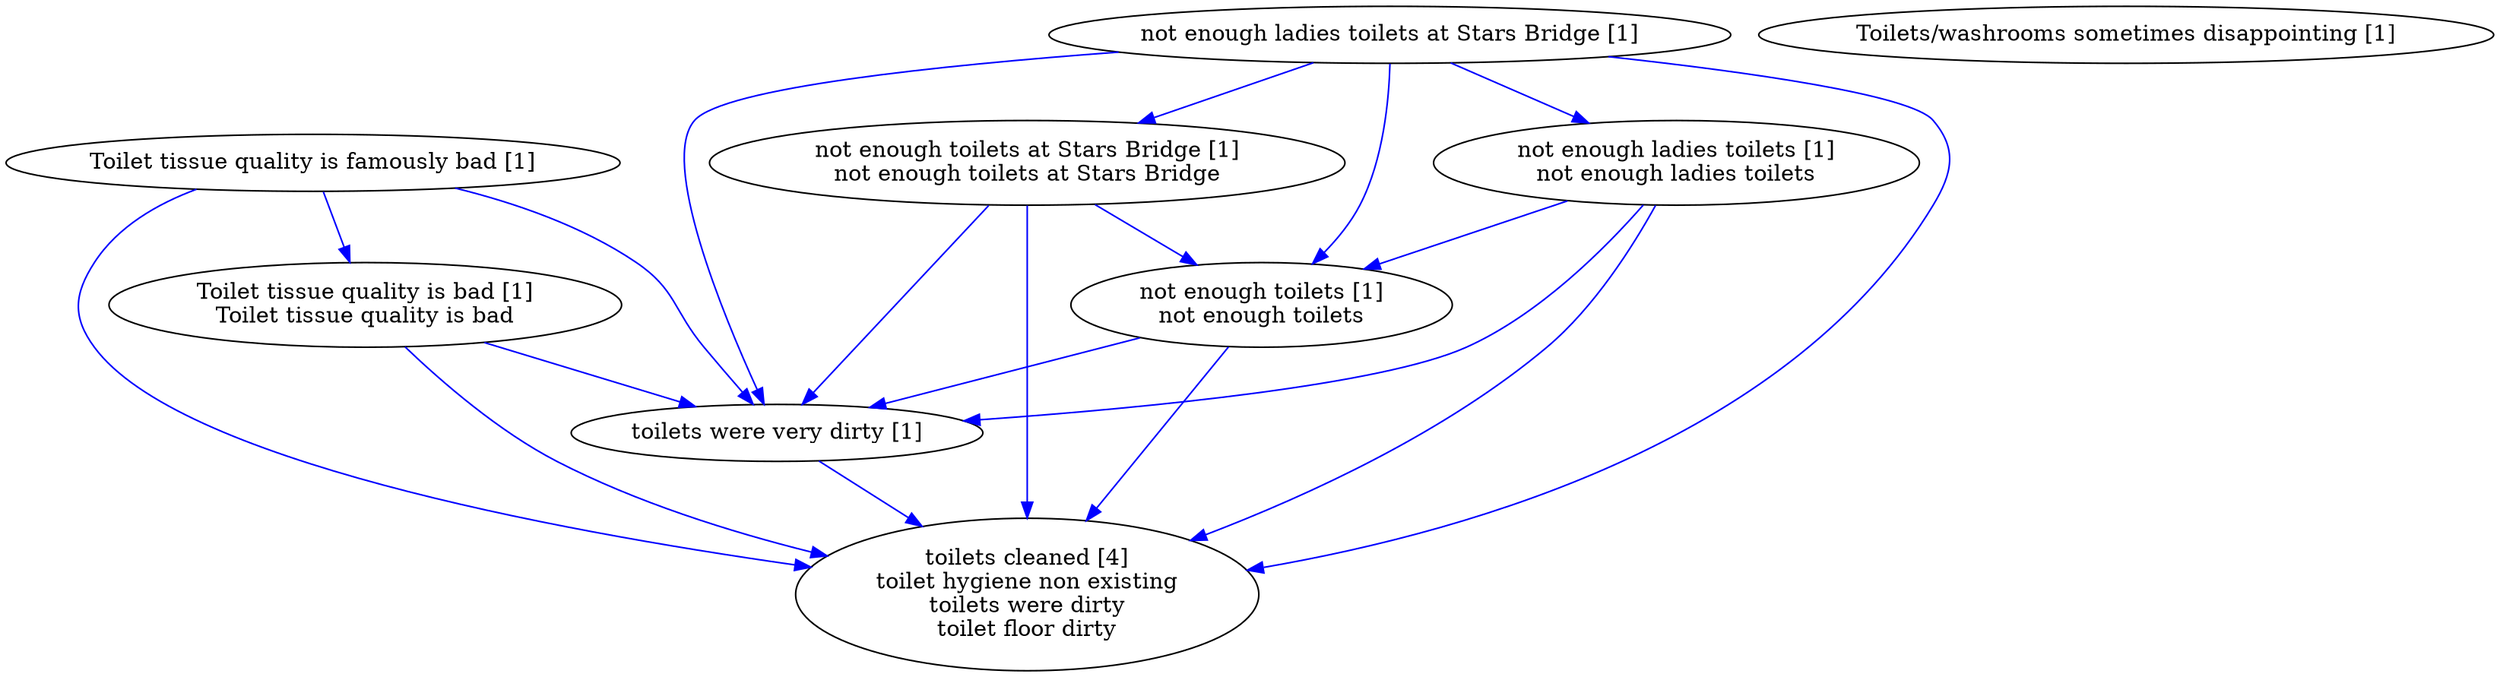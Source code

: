 digraph collapsedGraph {
"toilets cleaned [4]\ntoilet hygiene non existing\ntoilets were dirty\ntoilet floor dirty""Toilet tissue quality is famously bad [1]""Toilet tissue quality is bad [1]\nToilet tissue quality is bad""Toilets/washrooms sometimes disappointing [1]""not enough ladies toilets at Stars Bridge [1]""not enough toilets at Stars Bridge [1]\nnot enough toilets at Stars Bridge""not enough toilets [1]\nnot enough toilets""not enough ladies toilets [1]\nnot enough ladies toilets""toilets were very dirty [1]""Toilet tissue quality is famously bad [1]" -> "toilets cleaned [4]\ntoilet hygiene non existing\ntoilets were dirty\ntoilet floor dirty" [color=blue]
"not enough ladies toilets at Stars Bridge [1]" -> "toilets cleaned [4]\ntoilet hygiene non existing\ntoilets were dirty\ntoilet floor dirty" [color=blue]
"Toilet tissue quality is bad [1]\nToilet tissue quality is bad" -> "toilets were very dirty [1]" [color=blue]
"Toilet tissue quality is bad [1]\nToilet tissue quality is bad" -> "toilets cleaned [4]\ntoilet hygiene non existing\ntoilets were dirty\ntoilet floor dirty" [color=blue]
"not enough ladies toilets [1]\nnot enough ladies toilets" -> "toilets cleaned [4]\ntoilet hygiene non existing\ntoilets were dirty\ntoilet floor dirty" [color=blue]
"not enough ladies toilets [1]\nnot enough ladies toilets" -> "toilets were very dirty [1]" [color=blue]
"toilets were very dirty [1]" -> "toilets cleaned [4]\ntoilet hygiene non existing\ntoilets were dirty\ntoilet floor dirty" [color=blue]
"not enough toilets [1]\nnot enough toilets" -> "toilets cleaned [4]\ntoilet hygiene non existing\ntoilets were dirty\ntoilet floor dirty" [color=blue]
"not enough ladies toilets at Stars Bridge [1]" -> "toilets were very dirty [1]" [color=blue]
"Toilet tissue quality is famously bad [1]" -> "toilets were very dirty [1]" [color=blue]
"not enough toilets at Stars Bridge [1]\nnot enough toilets at Stars Bridge" -> "toilets were very dirty [1]" [color=blue]
"not enough toilets at Stars Bridge [1]\nnot enough toilets at Stars Bridge" -> "toilets cleaned [4]\ntoilet hygiene non existing\ntoilets were dirty\ntoilet floor dirty" [color=blue]
"not enough toilets [1]\nnot enough toilets" -> "toilets were very dirty [1]" [color=blue]
"Toilet tissue quality is famously bad [1]" -> "Toilet tissue quality is bad [1]\nToilet tissue quality is bad" [color=blue]
"not enough ladies toilets at Stars Bridge [1]" -> "not enough toilets at Stars Bridge [1]\nnot enough toilets at Stars Bridge" [color=blue]
"not enough toilets at Stars Bridge [1]\nnot enough toilets at Stars Bridge" -> "not enough toilets [1]\nnot enough toilets" [color=blue]
"not enough ladies toilets at Stars Bridge [1]" -> "not enough ladies toilets [1]\nnot enough ladies toilets" [color=blue]
"not enough ladies toilets [1]\nnot enough ladies toilets" -> "not enough toilets [1]\nnot enough toilets" [color=blue]
"not enough ladies toilets at Stars Bridge [1]" -> "not enough toilets [1]\nnot enough toilets" [color=blue]
}